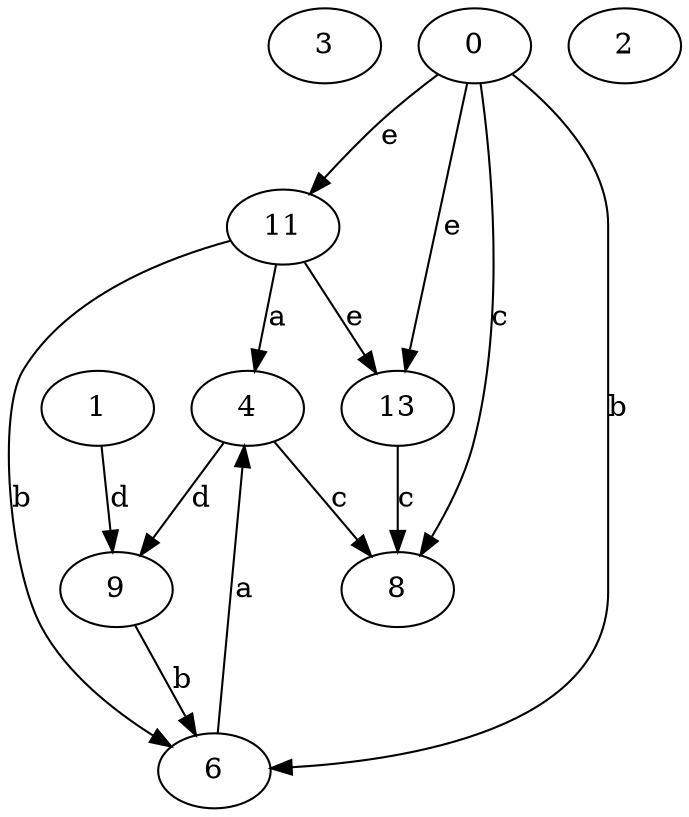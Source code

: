 strict digraph  {
3;
4;
0;
6;
1;
2;
8;
9;
11;
13;
4 -> 8  [label=c];
4 -> 9  [label=d];
0 -> 6  [label=b];
0 -> 8  [label=c];
0 -> 11  [label=e];
0 -> 13  [label=e];
6 -> 4  [label=a];
1 -> 9  [label=d];
9 -> 6  [label=b];
11 -> 4  [label=a];
11 -> 6  [label=b];
11 -> 13  [label=e];
13 -> 8  [label=c];
}
